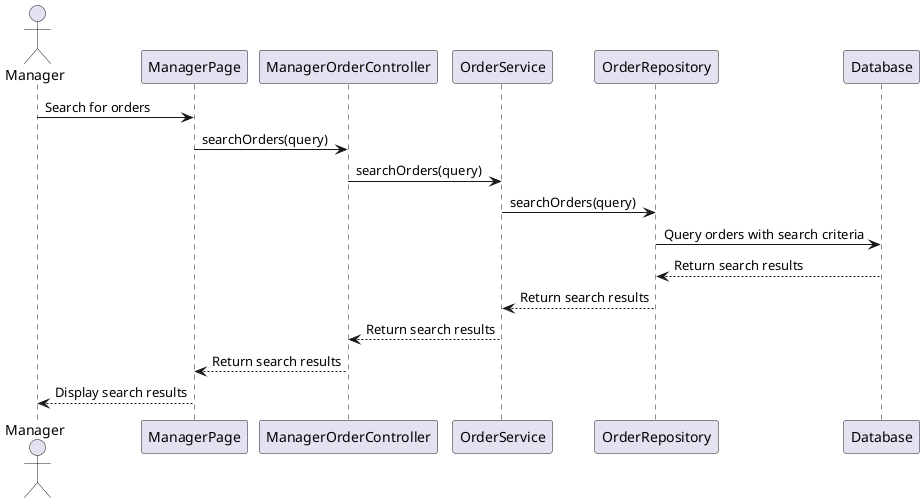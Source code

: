 @startuml
actor Manager

Manager -> ManagerPage: Search for orders
ManagerPage -> ManagerOrderController: searchOrders(query)
ManagerOrderController -> OrderService: searchOrders(query)
OrderService -> OrderRepository: searchOrders(query)
OrderRepository -> Database: Query orders with search criteria
Database --> OrderRepository: Return search results
OrderRepository --> OrderService: Return search results
OrderService --> ManagerOrderController: Return search results
ManagerOrderController --> ManagerPage: Return search results
ManagerPage --> Manager: Display search results
@enduml
